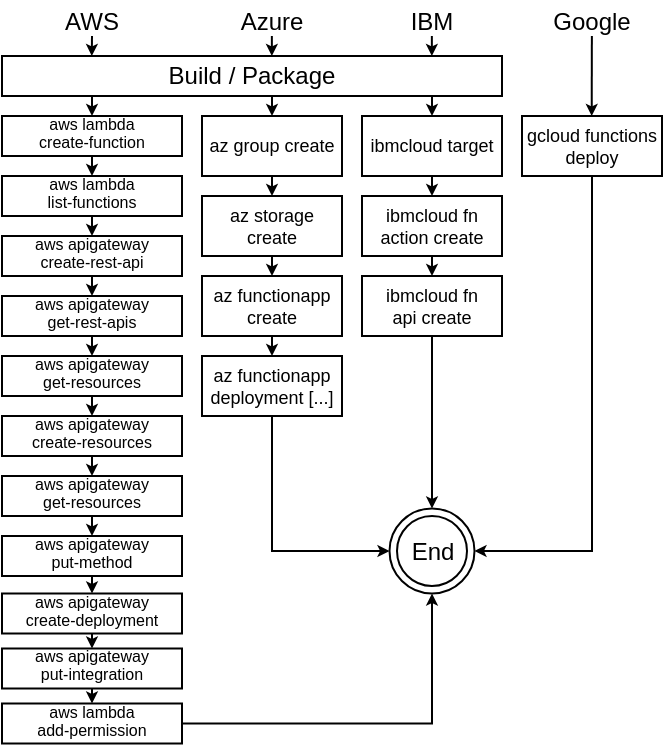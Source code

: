 <mxfile version="12.9.3" type="device"><diagram id="sxw2Abf8ILzLfo2e0cnN" name="Page-1"><mxGraphModel dx="518" dy="389" grid="1" gridSize="10" guides="1" tooltips="1" connect="1" arrows="1" fold="1" page="1" pageScale="1" pageWidth="827" pageHeight="1169" math="0" shadow="0"><root><mxCell id="0"/><mxCell id="1" parent="0"/><mxCell id="dhxWX_jwofQUvi0GI2ii-43" style="edgeStyle=orthogonalEdgeStyle;rounded=0;orthogonalLoop=1;jettySize=auto;html=1;exitX=0.5;exitY=1;exitDx=0;exitDy=0;startSize=6;endArrow=classic;endFill=1;endSize=3;strokeWidth=1;" parent="1" source="dhxWX_jwofQUvi0GI2ii-1" edge="1"><mxGeometry relative="1" as="geometry"><mxPoint x="175" y="140" as="targetPoint"/></mxGeometry></mxCell><mxCell id="dhxWX_jwofQUvi0GI2ii-63" style="edgeStyle=orthogonalEdgeStyle;rounded=0;orthogonalLoop=1;jettySize=auto;html=1;exitX=0.155;exitY=1;exitDx=0;exitDy=0;entryX=0.5;entryY=0;entryDx=0;entryDy=0;startSize=6;endArrow=classic;endFill=1;endSize=3;strokeWidth=1;exitPerimeter=0;" parent="1" source="dhxWX_jwofQUvi0GI2ii-15" target="dhxWX_jwofQUvi0GI2ii-1" edge="1"><mxGeometry relative="1" as="geometry"/></mxCell><mxCell id="dhxWX_jwofQUvi0GI2ii-1" value="aws lambda&#10;create-function" style="rounded=0;whiteSpace=wrap;fontSize=8;verticalAlign=bottom;spacing=0;spacingBottom=1;" parent="1" vertex="1"><mxGeometry x="130" y="110" width="90" height="20" as="geometry"/></mxCell><mxCell id="dhxWX_jwofQUvi0GI2ii-44" style="edgeStyle=orthogonalEdgeStyle;rounded=0;orthogonalLoop=1;jettySize=auto;html=1;exitX=0.5;exitY=1;exitDx=0;exitDy=0;entryX=0.5;entryY=0;entryDx=0;entryDy=0;startSize=6;endArrow=classic;endFill=1;endSize=3;strokeWidth=1;" parent="1" target="dhxWX_jwofQUvi0GI2ii-5" edge="1"><mxGeometry relative="1" as="geometry"><mxPoint x="175" y="160" as="sourcePoint"/></mxGeometry></mxCell><mxCell id="dhxWX_jwofQUvi0GI2ii-45" style="edgeStyle=orthogonalEdgeStyle;rounded=0;orthogonalLoop=1;jettySize=auto;html=1;exitX=0.5;exitY=1;exitDx=0;exitDy=0;entryX=0.5;entryY=0;entryDx=0;entryDy=0;startSize=6;endArrow=classic;endFill=1;endSize=3;strokeWidth=1;" parent="1" source="dhxWX_jwofQUvi0GI2ii-5" target="dhxWX_jwofQUvi0GI2ii-6" edge="1"><mxGeometry relative="1" as="geometry"/></mxCell><mxCell id="dhxWX_jwofQUvi0GI2ii-5" value="aws apigateway&#10;create-rest-api" style="rounded=0;whiteSpace=wrap;fontSize=8;verticalAlign=bottom;spacing=0;spacingBottom=1;" parent="1" vertex="1"><mxGeometry x="130" y="170" width="90" height="20" as="geometry"/></mxCell><mxCell id="dhxWX_jwofQUvi0GI2ii-46" style="edgeStyle=orthogonalEdgeStyle;rounded=0;orthogonalLoop=1;jettySize=auto;html=1;exitX=0.5;exitY=1;exitDx=0;exitDy=0;entryX=0.5;entryY=0;entryDx=0;entryDy=0;startSize=6;endArrow=classic;endFill=1;endSize=3;strokeWidth=1;" parent="1" source="dhxWX_jwofQUvi0GI2ii-6" target="dhxWX_jwofQUvi0GI2ii-7" edge="1"><mxGeometry relative="1" as="geometry"/></mxCell><mxCell id="dhxWX_jwofQUvi0GI2ii-6" value="aws apigateway&#10;get-rest-apis" style="rounded=0;whiteSpace=wrap;fontSize=8;verticalAlign=bottom;spacing=0;spacingBottom=1;" parent="1" vertex="1"><mxGeometry x="130" y="200" width="90" height="20" as="geometry"/></mxCell><mxCell id="dhxWX_jwofQUvi0GI2ii-47" style="edgeStyle=orthogonalEdgeStyle;rounded=0;orthogonalLoop=1;jettySize=auto;html=1;exitX=0.5;exitY=1;exitDx=0;exitDy=0;entryX=0.5;entryY=0;entryDx=0;entryDy=0;startSize=6;endArrow=classic;endFill=1;endSize=3;strokeWidth=1;" parent="1" source="dhxWX_jwofQUvi0GI2ii-7" edge="1"><mxGeometry relative="1" as="geometry"><mxPoint x="175" y="260" as="targetPoint"/></mxGeometry></mxCell><mxCell id="dhxWX_jwofQUvi0GI2ii-7" value="aws apigateway&#10;get-resources" style="rounded=0;whiteSpace=wrap;fontSize=8;verticalAlign=bottom;spacing=0;spacingBottom=1;" parent="1" vertex="1"><mxGeometry x="130" y="230" width="90" height="20" as="geometry"/></mxCell><mxCell id="dhxWX_jwofQUvi0GI2ii-48" style="edgeStyle=orthogonalEdgeStyle;rounded=0;orthogonalLoop=1;jettySize=auto;html=1;exitX=0.5;exitY=1;exitDx=0;exitDy=0;entryX=0.5;entryY=0;entryDx=0;entryDy=0;startSize=6;endArrow=classic;endFill=1;endSize=3;strokeWidth=1;" parent="1" target="dhxWX_jwofQUvi0GI2ii-10" edge="1"><mxGeometry relative="1" as="geometry"><mxPoint x="175" y="280" as="sourcePoint"/></mxGeometry></mxCell><mxCell id="dhxWX_jwofQUvi0GI2ii-49" style="edgeStyle=orthogonalEdgeStyle;rounded=0;orthogonalLoop=1;jettySize=auto;html=1;exitX=0.5;exitY=1;exitDx=0;exitDy=0;entryX=0.5;entryY=0;entryDx=0;entryDy=0;startSize=6;endArrow=classic;endFill=1;endSize=3;strokeWidth=1;" parent="1" source="dhxWX_jwofQUvi0GI2ii-10" target="dhxWX_jwofQUvi0GI2ii-11" edge="1"><mxGeometry relative="1" as="geometry"/></mxCell><mxCell id="dhxWX_jwofQUvi0GI2ii-10" value="aws apigateway&#10;get-resources" style="rounded=0;whiteSpace=wrap;fontSize=8;verticalAlign=bottom;spacing=0;spacingBottom=1;" parent="1" vertex="1"><mxGeometry x="130" y="290" width="90" height="20" as="geometry"/></mxCell><mxCell id="dhxWX_jwofQUvi0GI2ii-50" style="edgeStyle=orthogonalEdgeStyle;rounded=0;orthogonalLoop=1;jettySize=auto;html=1;exitX=0.5;exitY=1;exitDx=0;exitDy=0;entryX=0.5;entryY=0;entryDx=0;entryDy=0;startSize=6;endArrow=classic;endFill=1;endSize=3;strokeWidth=1;" parent="1" source="dhxWX_jwofQUvi0GI2ii-11" edge="1"><mxGeometry relative="1" as="geometry"><mxPoint x="175" y="348.75" as="targetPoint"/></mxGeometry></mxCell><mxCell id="dhxWX_jwofQUvi0GI2ii-11" value="aws apigateway&#10;put-method" style="rounded=0;whiteSpace=wrap;fontSize=8;verticalAlign=bottom;spacing=0;spacingBottom=1;" parent="1" vertex="1"><mxGeometry x="130" y="320" width="90" height="20" as="geometry"/></mxCell><mxCell id="dhxWX_jwofQUvi0GI2ii-52" style="edgeStyle=orthogonalEdgeStyle;rounded=0;orthogonalLoop=1;jettySize=auto;html=1;exitX=0.5;exitY=1;exitDx=0;exitDy=0;entryX=0.5;entryY=0;entryDx=0;entryDy=0;startSize=6;endArrow=classic;endFill=1;endSize=3;strokeWidth=1;" parent="1" target="dhxWX_jwofQUvi0GI2ii-13" edge="1"><mxGeometry relative="1" as="geometry"><mxPoint x="175" y="368.75" as="sourcePoint"/></mxGeometry></mxCell><mxCell id="dhxWX_jwofQUvi0GI2ii-53" style="edgeStyle=orthogonalEdgeStyle;rounded=0;orthogonalLoop=1;jettySize=auto;html=1;exitX=0.5;exitY=1;exitDx=0;exitDy=0;entryX=0.5;entryY=0;entryDx=0;entryDy=0;startSize=6;endArrow=classic;endFill=1;endSize=3;strokeWidth=1;" parent="1" source="dhxWX_jwofQUvi0GI2ii-13" target="dhxWX_jwofQUvi0GI2ii-14" edge="1"><mxGeometry relative="1" as="geometry"/></mxCell><mxCell id="dhxWX_jwofQUvi0GI2ii-13" value="aws apigateway&#10;put-integration" style="rounded=0;whiteSpace=wrap;fontSize=8;verticalAlign=bottom;spacing=0;spacingBottom=1;" parent="1" vertex="1"><mxGeometry x="130" y="376.25" width="90" height="20" as="geometry"/></mxCell><mxCell id="dhxWX_jwofQUvi0GI2ii-54" style="edgeStyle=orthogonalEdgeStyle;rounded=0;orthogonalLoop=1;jettySize=auto;html=1;exitX=1;exitY=0.5;exitDx=0;exitDy=0;startSize=6;endArrow=classic;endFill=1;endSize=3;strokeWidth=1;entryX=0.5;entryY=1;entryDx=0;entryDy=0;" parent="1" source="dhxWX_jwofQUvi0GI2ii-14" target="dhxWX_jwofQUvi0GI2ii-34" edge="1"><mxGeometry relative="1" as="geometry"><mxPoint x="240" y="525.065" as="targetPoint"/></mxGeometry></mxCell><mxCell id="dhxWX_jwofQUvi0GI2ii-14" value="aws lambda&#10;add-permission" style="rounded=0;whiteSpace=wrap;fontSize=8;verticalAlign=bottom;spacing=0;spacingBottom=1;" parent="1" vertex="1"><mxGeometry x="130" y="403.75" width="90" height="20" as="geometry"/></mxCell><mxCell id="dhxWX_jwofQUvi0GI2ii-31" style="edgeStyle=orthogonalEdgeStyle;rounded=0;orthogonalLoop=1;jettySize=auto;html=1;exitX=0.5;exitY=1;exitDx=0;exitDy=0;entryX=0.5;entryY=0;entryDx=0;entryDy=0;endArrow=classic;endFill=1;strokeWidth=1;endSize=3;startSize=4;" parent="1" source="dhxWX_jwofQUvi0GI2ii-15" target="dhxWX_jwofQUvi0GI2ii-16" edge="1"><mxGeometry relative="1" as="geometry"/></mxCell><mxCell id="dhxWX_jwofQUvi0GI2ii-15" value="Build / Package" style="rounded=0;whiteSpace=wrap;fontSize=12;" parent="1" vertex="1"><mxGeometry x="130" y="80" width="250" height="20" as="geometry"/></mxCell><mxCell id="dhxWX_jwofQUvi0GI2ii-36" style="edgeStyle=orthogonalEdgeStyle;rounded=0;orthogonalLoop=1;jettySize=auto;html=1;exitX=0.5;exitY=1;exitDx=0;exitDy=0;entryX=0.5;entryY=0;entryDx=0;entryDy=0;startSize=6;endArrow=classic;endFill=1;endSize=3;strokeWidth=1;" parent="1" source="dhxWX_jwofQUvi0GI2ii-16" target="dhxWX_jwofQUvi0GI2ii-20" edge="1"><mxGeometry relative="1" as="geometry"/></mxCell><mxCell id="dhxWX_jwofQUvi0GI2ii-16" value="az group create" style="rounded=0;whiteSpace=wrap;fontSize=9;" parent="1" vertex="1"><mxGeometry x="230" y="110" width="70" height="30" as="geometry"/></mxCell><mxCell id="dhxWX_jwofQUvi0GI2ii-39" style="edgeStyle=orthogonalEdgeStyle;rounded=0;orthogonalLoop=1;jettySize=auto;html=1;exitX=0.5;exitY=1;exitDx=0;exitDy=0;entryX=0.5;entryY=0;entryDx=0;entryDy=0;startSize=6;endArrow=classic;endFill=1;endSize=3;strokeWidth=1;" parent="1" source="dhxWX_jwofQUvi0GI2ii-17" target="dhxWX_jwofQUvi0GI2ii-23" edge="1"><mxGeometry relative="1" as="geometry"/></mxCell><mxCell id="dhxWX_jwofQUvi0GI2ii-64" style="edgeStyle=orthogonalEdgeStyle;rounded=0;orthogonalLoop=1;jettySize=auto;html=1;exitX=0.845;exitY=1;exitDx=0;exitDy=0;entryX=0.5;entryY=0;entryDx=0;entryDy=0;startSize=6;endArrow=classic;endFill=1;endSize=3;strokeWidth=1;exitPerimeter=0;" parent="1" source="dhxWX_jwofQUvi0GI2ii-15" target="dhxWX_jwofQUvi0GI2ii-17" edge="1"><mxGeometry relative="1" as="geometry"/></mxCell><mxCell id="dhxWX_jwofQUvi0GI2ii-17" value="ibmcloud target" style="rounded=0;whiteSpace=wrap;fontSize=9;" parent="1" vertex="1"><mxGeometry x="310" y="110" width="70" height="30" as="geometry"/></mxCell><mxCell id="dhxWX_jwofQUvi0GI2ii-62" style="edgeStyle=orthogonalEdgeStyle;rounded=0;orthogonalLoop=1;jettySize=auto;html=1;exitX=0.5;exitY=1;exitDx=0;exitDy=0;entryX=1;entryY=0.5;entryDx=0;entryDy=0;startSize=6;endArrow=classic;endFill=1;endSize=3;strokeWidth=1;" parent="1" source="dhxWX_jwofQUvi0GI2ii-18" target="dhxWX_jwofQUvi0GI2ii-34" edge="1"><mxGeometry relative="1" as="geometry"/></mxCell><mxCell id="dhxWX_jwofQUvi0GI2ii-18" value="gcloud functions deploy" style="rounded=0;spacingTop=0;spacingBottom=0;perimeterSpacing=0;whiteSpace=wrap;fontSize=9;" parent="1" vertex="1"><mxGeometry x="390" y="110" width="70" height="30" as="geometry"/></mxCell><mxCell id="dhxWX_jwofQUvi0GI2ii-37" style="edgeStyle=orthogonalEdgeStyle;rounded=0;orthogonalLoop=1;jettySize=auto;html=1;exitX=0.5;exitY=1;exitDx=0;exitDy=0;entryX=0.5;entryY=0;entryDx=0;entryDy=0;startSize=6;endArrow=classic;endFill=1;endSize=3;strokeWidth=1;" parent="1" source="dhxWX_jwofQUvi0GI2ii-20" target="dhxWX_jwofQUvi0GI2ii-21" edge="1"><mxGeometry relative="1" as="geometry"/></mxCell><mxCell id="dhxWX_jwofQUvi0GI2ii-20" value="az storage create" style="rounded=0;whiteSpace=wrap;fontSize=9;" parent="1" vertex="1"><mxGeometry x="230" y="150" width="70" height="30" as="geometry"/></mxCell><mxCell id="dhxWX_jwofQUvi0GI2ii-38" style="edgeStyle=orthogonalEdgeStyle;rounded=0;orthogonalLoop=1;jettySize=auto;html=1;exitX=0.5;exitY=1;exitDx=0;exitDy=0;entryX=0.5;entryY=0;entryDx=0;entryDy=0;startSize=6;endArrow=classic;endFill=1;endSize=3;strokeWidth=1;" parent="1" source="dhxWX_jwofQUvi0GI2ii-21" target="dhxWX_jwofQUvi0GI2ii-22" edge="1"><mxGeometry relative="1" as="geometry"/></mxCell><mxCell id="dhxWX_jwofQUvi0GI2ii-21" value="az functionapp create" style="rounded=0;whiteSpace=wrap;fontSize=9;" parent="1" vertex="1"><mxGeometry x="230" y="190" width="70" height="30" as="geometry"/></mxCell><mxCell id="dhxWX_jwofQUvi0GI2ii-42" style="edgeStyle=orthogonalEdgeStyle;rounded=0;orthogonalLoop=1;jettySize=auto;html=1;exitX=0.5;exitY=1;exitDx=0;exitDy=0;startSize=6;endArrow=classic;endFill=1;endSize=3;strokeWidth=1;entryX=0;entryY=0.5;entryDx=0;entryDy=0;" parent="1" source="dhxWX_jwofQUvi0GI2ii-22" target="dhxWX_jwofQUvi0GI2ii-34" edge="1"><mxGeometry relative="1" as="geometry"><mxPoint x="280.032" y="270" as="targetPoint"/></mxGeometry></mxCell><mxCell id="dhxWX_jwofQUvi0GI2ii-22" value="az functionapp deployment [...]" style="rounded=0;whiteSpace=wrap;fontSize=9;" parent="1" vertex="1"><mxGeometry x="230" y="230" width="70" height="30" as="geometry"/></mxCell><mxCell id="dhxWX_jwofQUvi0GI2ii-40" style="edgeStyle=orthogonalEdgeStyle;rounded=0;orthogonalLoop=1;jettySize=auto;html=1;exitX=0.5;exitY=1;exitDx=0;exitDy=0;entryX=0.5;entryY=0;entryDx=0;entryDy=0;startSize=6;endArrow=classic;endFill=1;endSize=3;strokeWidth=1;" parent="1" source="dhxWX_jwofQUvi0GI2ii-23" target="dhxWX_jwofQUvi0GI2ii-24" edge="1"><mxGeometry relative="1" as="geometry"/></mxCell><mxCell id="dhxWX_jwofQUvi0GI2ii-23" value="ibmcloud fn&#10;action create" style="rounded=0;whiteSpace=wrap;fontSize=9;" parent="1" vertex="1"><mxGeometry x="310" y="150" width="70" height="30" as="geometry"/></mxCell><mxCell id="dhxWX_jwofQUvi0GI2ii-57" style="edgeStyle=orthogonalEdgeStyle;rounded=0;orthogonalLoop=1;jettySize=auto;html=1;entryX=0.5;entryY=0;entryDx=0;entryDy=0;startSize=6;endArrow=classic;endFill=1;endSize=3;strokeWidth=1;" parent="1" source="dhxWX_jwofQUvi0GI2ii-24" target="dhxWX_jwofQUvi0GI2ii-34" edge="1"><mxGeometry relative="1" as="geometry"/></mxCell><mxCell id="dhxWX_jwofQUvi0GI2ii-24" value="ibmcloud fn&#10;api create" style="rounded=0;whiteSpace=wrap;fontSize=9;" parent="1" vertex="1"><mxGeometry x="310" y="190" width="70" height="30" as="geometry"/></mxCell><mxCell id="dhxWX_jwofQUvi0GI2ii-26" style="edgeStyle=orthogonalEdgeStyle;rounded=0;orthogonalLoop=1;jettySize=auto;html=1;endSize=3;" parent="1" edge="1"><mxGeometry relative="1" as="geometry"><mxPoint x="264.93" y="70" as="sourcePoint"/><mxPoint x="264.93" y="80" as="targetPoint"/></mxGeometry></mxCell><mxCell id="dhxWX_jwofQUvi0GI2ii-28" style="edgeStyle=orthogonalEdgeStyle;rounded=0;orthogonalLoop=1;jettySize=auto;html=1;endSize=3;" parent="1" edge="1"><mxGeometry relative="1" as="geometry"><mxPoint x="344.93" y="70" as="sourcePoint"/><mxPoint x="344.93" y="80" as="targetPoint"/></mxGeometry></mxCell><mxCell id="dhxWX_jwofQUvi0GI2ii-34" value="" style="ellipse;whiteSpace=wrap;html=1;aspect=fixed;" parent="1" vertex="1"><mxGeometry x="323.75" y="306.25" width="42.5" height="42.5" as="geometry"/></mxCell><mxCell id="dhxWX_jwofQUvi0GI2ii-35" value="End" style="ellipse;whiteSpace=wrap;aspect=fixed;" parent="1" vertex="1"><mxGeometry x="327.5" y="310" width="35" height="35" as="geometry"/></mxCell><mxCell id="dhxWX_jwofQUvi0GI2ii-58" style="edgeStyle=orthogonalEdgeStyle;rounded=0;orthogonalLoop=1;jettySize=auto;html=1;endSize=3;" parent="1" edge="1"><mxGeometry relative="1" as="geometry"><mxPoint x="175" y="70" as="sourcePoint"/><mxPoint x="174.9" y="80" as="targetPoint"/></mxGeometry></mxCell><mxCell id="dhxWX_jwofQUvi0GI2ii-61" style="edgeStyle=orthogonalEdgeStyle;rounded=0;orthogonalLoop=1;jettySize=auto;html=1;endSize=3;" parent="1" edge="1"><mxGeometry relative="1" as="geometry"><mxPoint x="424.93" y="70" as="sourcePoint"/><mxPoint x="424.86" y="110" as="targetPoint"/><Array as="points"><mxPoint x="424.93" y="70"/><mxPoint x="424.93" y="70"/></Array></mxGeometry></mxCell><mxCell id="dhxWX_jwofQUvi0GI2ii-65" value="AWS" style="text;align=center;verticalAlign=middle;resizable=0;points=[];autosize=1;" parent="1" vertex="1"><mxGeometry x="155" y="52" width="40" height="20" as="geometry"/></mxCell><mxCell id="dhxWX_jwofQUvi0GI2ii-66" value="Azure" style="text;align=center;verticalAlign=middle;resizable=0;points=[];autosize=1;" parent="1" vertex="1"><mxGeometry x="240" y="52" width="50" height="20" as="geometry"/></mxCell><mxCell id="dhxWX_jwofQUvi0GI2ii-67" value="IBM" style="text;align=center;verticalAlign=middle;resizable=0;points=[];autosize=1;" parent="1" vertex="1"><mxGeometry x="325" y="52" width="40" height="20" as="geometry"/></mxCell><mxCell id="dhxWX_jwofQUvi0GI2ii-68" value="Google" style="text;align=center;verticalAlign=middle;resizable=0;points=[];autosize=1;" parent="1" vertex="1"><mxGeometry x="400" y="52" width="50" height="20" as="geometry"/></mxCell><mxCell id="dhxWX_jwofQUvi0GI2ii-74" value="aws apigateway&#10;create-deployment" style="rounded=0;whiteSpace=wrap;fontSize=8;verticalAlign=bottom;spacing=0;spacingBottom=1;" parent="1" vertex="1"><mxGeometry x="130" y="348.75" width="90" height="20" as="geometry"/></mxCell><mxCell id="dhxWX_jwofQUvi0GI2ii-75" value="aws apigateway&#10;create-resources" style="rounded=0;whiteSpace=wrap;fontSize=8;verticalAlign=bottom;spacing=0;spacingBottom=1;" parent="1" vertex="1"><mxGeometry x="130" y="260" width="90" height="20" as="geometry"/></mxCell><mxCell id="dhxWX_jwofQUvi0GI2ii-76" value="aws lambda&#10;list-functions" style="rounded=0;whiteSpace=wrap;fontSize=8;verticalAlign=bottom;spacing=0;spacingBottom=1;" parent="1" vertex="1"><mxGeometry x="130" y="140" width="90" height="20" as="geometry"/></mxCell></root></mxGraphModel></diagram></mxfile>